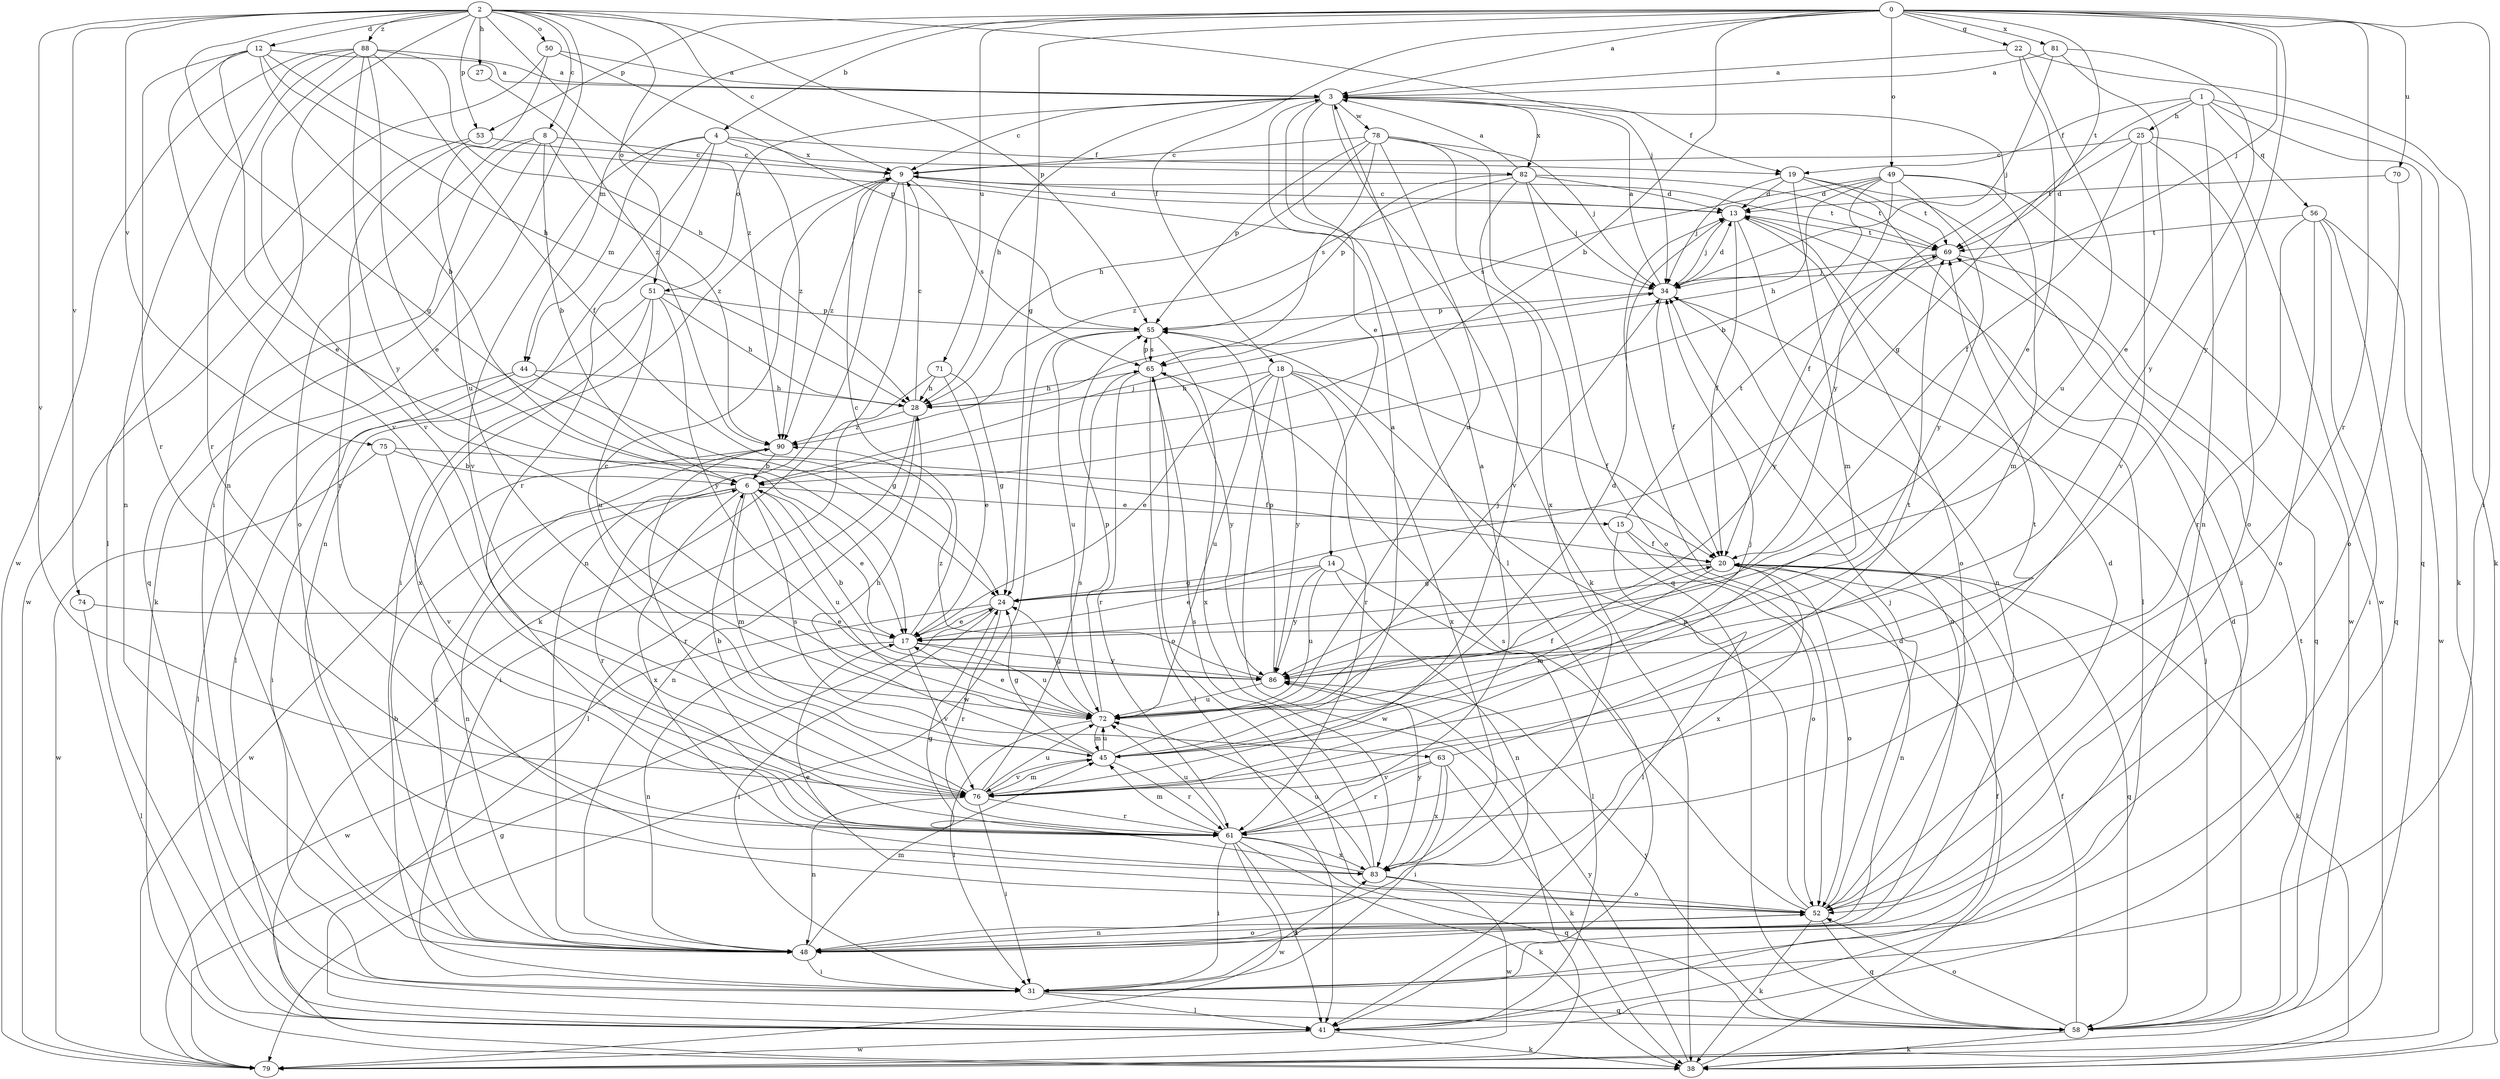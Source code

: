 strict digraph  {
0;
1;
2;
3;
4;
6;
8;
9;
12;
13;
14;
15;
17;
18;
19;
20;
22;
24;
25;
27;
28;
31;
34;
38;
41;
44;
45;
48;
49;
50;
51;
52;
53;
55;
56;
58;
61;
63;
65;
69;
70;
71;
72;
74;
75;
76;
78;
79;
81;
82;
83;
86;
88;
90;
0 -> 3  [label=a];
0 -> 4  [label=b];
0 -> 6  [label=b];
0 -> 18  [label=f];
0 -> 22  [label=g];
0 -> 24  [label=g];
0 -> 31  [label=i];
0 -> 34  [label=j];
0 -> 44  [label=m];
0 -> 49  [label=o];
0 -> 53  [label=p];
0 -> 61  [label=r];
0 -> 69  [label=t];
0 -> 70  [label=u];
0 -> 71  [label=u];
0 -> 81  [label=x];
0 -> 86  [label=y];
1 -> 19  [label=f];
1 -> 24  [label=g];
1 -> 25  [label=h];
1 -> 38  [label=k];
1 -> 48  [label=n];
1 -> 56  [label=q];
1 -> 58  [label=q];
2 -> 8  [label=c];
2 -> 9  [label=c];
2 -> 12  [label=d];
2 -> 24  [label=g];
2 -> 27  [label=h];
2 -> 31  [label=i];
2 -> 34  [label=j];
2 -> 48  [label=n];
2 -> 50  [label=o];
2 -> 51  [label=o];
2 -> 53  [label=p];
2 -> 55  [label=p];
2 -> 74  [label=v];
2 -> 75  [label=v];
2 -> 76  [label=v];
2 -> 88  [label=z];
2 -> 90  [label=z];
3 -> 9  [label=c];
3 -> 14  [label=e];
3 -> 19  [label=f];
3 -> 28  [label=h];
3 -> 38  [label=k];
3 -> 41  [label=l];
3 -> 51  [label=o];
3 -> 78  [label=w];
3 -> 82  [label=x];
3 -> 86  [label=y];
4 -> 19  [label=f];
4 -> 44  [label=m];
4 -> 48  [label=n];
4 -> 61  [label=r];
4 -> 76  [label=v];
4 -> 82  [label=x];
4 -> 90  [label=z];
6 -> 15  [label=e];
6 -> 17  [label=e];
6 -> 34  [label=j];
6 -> 45  [label=m];
6 -> 48  [label=n];
6 -> 61  [label=r];
6 -> 63  [label=s];
6 -> 72  [label=u];
6 -> 83  [label=x];
8 -> 6  [label=b];
8 -> 9  [label=c];
8 -> 38  [label=k];
8 -> 52  [label=o];
8 -> 58  [label=q];
8 -> 90  [label=z];
9 -> 13  [label=d];
9 -> 31  [label=i];
9 -> 38  [label=k];
9 -> 48  [label=n];
9 -> 65  [label=s];
9 -> 69  [label=t];
9 -> 90  [label=z];
12 -> 3  [label=a];
12 -> 6  [label=b];
12 -> 17  [label=e];
12 -> 28  [label=h];
12 -> 34  [label=j];
12 -> 61  [label=r];
12 -> 76  [label=v];
13 -> 9  [label=c];
13 -> 20  [label=f];
13 -> 34  [label=j];
13 -> 48  [label=n];
13 -> 52  [label=o];
13 -> 69  [label=t];
14 -> 17  [label=e];
14 -> 24  [label=g];
14 -> 41  [label=l];
14 -> 48  [label=n];
14 -> 72  [label=u];
14 -> 86  [label=y];
15 -> 20  [label=f];
15 -> 41  [label=l];
15 -> 52  [label=o];
15 -> 69  [label=t];
17 -> 9  [label=c];
17 -> 48  [label=n];
17 -> 72  [label=u];
17 -> 76  [label=v];
17 -> 86  [label=y];
18 -> 17  [label=e];
18 -> 20  [label=f];
18 -> 28  [label=h];
18 -> 61  [label=r];
18 -> 72  [label=u];
18 -> 79  [label=w];
18 -> 83  [label=x];
18 -> 86  [label=y];
19 -> 13  [label=d];
19 -> 31  [label=i];
19 -> 34  [label=j];
19 -> 41  [label=l];
19 -> 45  [label=m];
19 -> 69  [label=t];
20 -> 24  [label=g];
20 -> 38  [label=k];
20 -> 45  [label=m];
20 -> 48  [label=n];
20 -> 52  [label=o];
20 -> 58  [label=q];
20 -> 83  [label=x];
22 -> 3  [label=a];
22 -> 17  [label=e];
22 -> 38  [label=k];
22 -> 72  [label=u];
24 -> 17  [label=e];
24 -> 31  [label=i];
24 -> 61  [label=r];
24 -> 79  [label=w];
25 -> 9  [label=c];
25 -> 20  [label=f];
25 -> 52  [label=o];
25 -> 69  [label=t];
25 -> 76  [label=v];
25 -> 79  [label=w];
27 -> 90  [label=z];
28 -> 9  [label=c];
28 -> 41  [label=l];
28 -> 48  [label=n];
28 -> 90  [label=z];
31 -> 41  [label=l];
31 -> 58  [label=q];
31 -> 83  [label=x];
34 -> 3  [label=a];
34 -> 13  [label=d];
34 -> 20  [label=f];
34 -> 48  [label=n];
34 -> 55  [label=p];
38 -> 13  [label=d];
38 -> 86  [label=y];
41 -> 20  [label=f];
41 -> 38  [label=k];
41 -> 69  [label=t];
41 -> 79  [label=w];
44 -> 24  [label=g];
44 -> 28  [label=h];
44 -> 31  [label=i];
44 -> 41  [label=l];
45 -> 3  [label=a];
45 -> 9  [label=c];
45 -> 13  [label=d];
45 -> 24  [label=g];
45 -> 28  [label=h];
45 -> 61  [label=r];
45 -> 72  [label=u];
45 -> 76  [label=v];
48 -> 6  [label=b];
48 -> 31  [label=i];
48 -> 45  [label=m];
48 -> 52  [label=o];
48 -> 90  [label=z];
49 -> 6  [label=b];
49 -> 13  [label=d];
49 -> 20  [label=f];
49 -> 28  [label=h];
49 -> 45  [label=m];
49 -> 65  [label=s];
49 -> 79  [label=w];
49 -> 86  [label=y];
50 -> 3  [label=a];
50 -> 41  [label=l];
50 -> 55  [label=p];
50 -> 72  [label=u];
51 -> 28  [label=h];
51 -> 41  [label=l];
51 -> 55  [label=p];
51 -> 72  [label=u];
51 -> 83  [label=x];
51 -> 86  [label=y];
52 -> 13  [label=d];
52 -> 17  [label=e];
52 -> 34  [label=j];
52 -> 38  [label=k];
52 -> 48  [label=n];
52 -> 55  [label=p];
52 -> 58  [label=q];
52 -> 65  [label=s];
53 -> 9  [label=c];
53 -> 61  [label=r];
53 -> 79  [label=w];
55 -> 65  [label=s];
55 -> 72  [label=u];
55 -> 79  [label=w];
55 -> 83  [label=x];
56 -> 31  [label=i];
56 -> 52  [label=o];
56 -> 58  [label=q];
56 -> 61  [label=r];
56 -> 69  [label=t];
56 -> 79  [label=w];
58 -> 13  [label=d];
58 -> 20  [label=f];
58 -> 34  [label=j];
58 -> 38  [label=k];
58 -> 52  [label=o];
58 -> 86  [label=y];
61 -> 3  [label=a];
61 -> 31  [label=i];
61 -> 38  [label=k];
61 -> 41  [label=l];
61 -> 45  [label=m];
61 -> 58  [label=q];
61 -> 72  [label=u];
61 -> 79  [label=w];
61 -> 83  [label=x];
63 -> 31  [label=i];
63 -> 38  [label=k];
63 -> 61  [label=r];
63 -> 69  [label=t];
63 -> 76  [label=v];
63 -> 83  [label=x];
65 -> 28  [label=h];
65 -> 41  [label=l];
65 -> 52  [label=o];
65 -> 55  [label=p];
65 -> 61  [label=r];
65 -> 86  [label=y];
69 -> 34  [label=j];
69 -> 58  [label=q];
69 -> 86  [label=y];
70 -> 13  [label=d];
70 -> 52  [label=o];
71 -> 17  [label=e];
71 -> 24  [label=g];
71 -> 28  [label=h];
71 -> 31  [label=i];
72 -> 17  [label=e];
72 -> 20  [label=f];
72 -> 24  [label=g];
72 -> 31  [label=i];
72 -> 34  [label=j];
72 -> 45  [label=m];
72 -> 55  [label=p];
74 -> 17  [label=e];
74 -> 41  [label=l];
75 -> 6  [label=b];
75 -> 20  [label=f];
75 -> 76  [label=v];
75 -> 79  [label=w];
76 -> 6  [label=b];
76 -> 31  [label=i];
76 -> 34  [label=j];
76 -> 45  [label=m];
76 -> 48  [label=n];
76 -> 61  [label=r];
76 -> 65  [label=s];
76 -> 69  [label=t];
76 -> 72  [label=u];
78 -> 9  [label=c];
78 -> 28  [label=h];
78 -> 34  [label=j];
78 -> 55  [label=p];
78 -> 58  [label=q];
78 -> 65  [label=s];
78 -> 72  [label=u];
78 -> 83  [label=x];
79 -> 24  [label=g];
81 -> 3  [label=a];
81 -> 17  [label=e];
81 -> 34  [label=j];
81 -> 86  [label=y];
82 -> 3  [label=a];
82 -> 13  [label=d];
82 -> 34  [label=j];
82 -> 52  [label=o];
82 -> 55  [label=p];
82 -> 69  [label=t];
82 -> 76  [label=v];
82 -> 90  [label=z];
83 -> 24  [label=g];
83 -> 52  [label=o];
83 -> 65  [label=s];
83 -> 72  [label=u];
83 -> 79  [label=w];
83 -> 86  [label=y];
86 -> 6  [label=b];
86 -> 55  [label=p];
86 -> 72  [label=u];
86 -> 90  [label=z];
88 -> 3  [label=a];
88 -> 17  [label=e];
88 -> 20  [label=f];
88 -> 28  [label=h];
88 -> 48  [label=n];
88 -> 61  [label=r];
88 -> 76  [label=v];
88 -> 79  [label=w];
88 -> 86  [label=y];
90 -> 6  [label=b];
90 -> 61  [label=r];
90 -> 79  [label=w];
}
